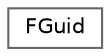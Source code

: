 digraph "Graphical Class Hierarchy"
{
 // INTERACTIVE_SVG=YES
 // LATEX_PDF_SIZE
  bgcolor="transparent";
  edge [fontname=Helvetica,fontsize=10,labelfontname=Helvetica,labelfontsize=10];
  node [fontname=Helvetica,fontsize=10,shape=box,height=0.2,width=0.4];
  rankdir="LR";
  Node0 [id="Node000000",label="FGuid",height=0.2,width=0.4,color="grey40", fillcolor="white", style="filled",URL="$d8/d29/structFGuid.html",tooltip="Implements a globally unique identifier."];
}
